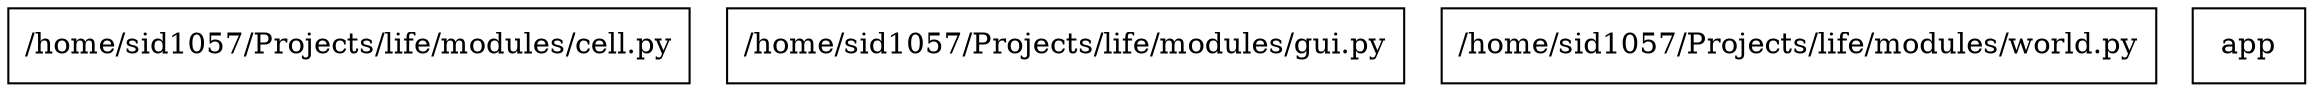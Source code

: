 digraph "packages" {
charset="utf-8"
rankdir=BT
"0" [label="/home/sid1057/Projects/life/modules/cell.py", shape="box"];
"1" [label="/home/sid1057/Projects/life/modules/gui.py", shape="box"];
"2" [label="/home/sid1057/Projects/life/modules/world.py", shape="box"];
"3" [label="app", shape="box"];
}
